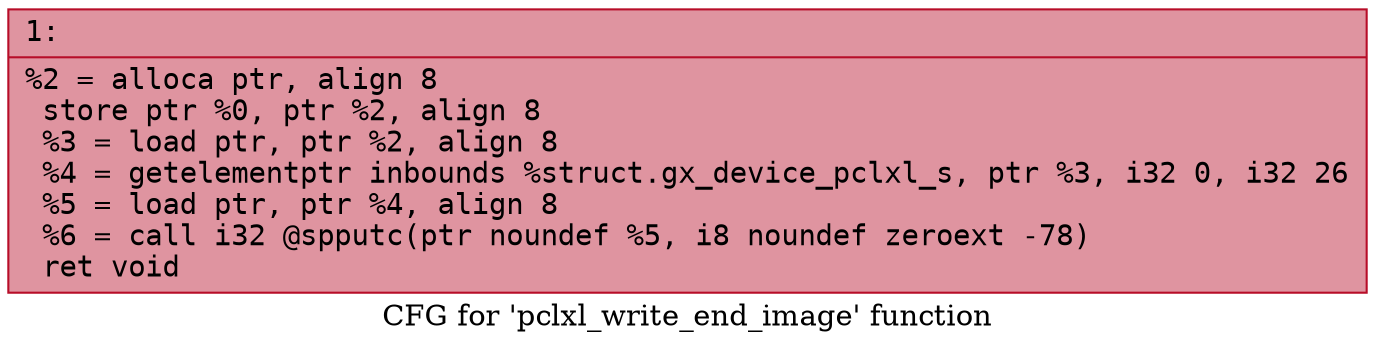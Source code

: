digraph "CFG for 'pclxl_write_end_image' function" {
	label="CFG for 'pclxl_write_end_image' function";

	Node0x600003badc20 [shape=record,color="#b70d28ff", style=filled, fillcolor="#b70d2870" fontname="Courier",label="{1:\l|  %2 = alloca ptr, align 8\l  store ptr %0, ptr %2, align 8\l  %3 = load ptr, ptr %2, align 8\l  %4 = getelementptr inbounds %struct.gx_device_pclxl_s, ptr %3, i32 0, i32 26\l  %5 = load ptr, ptr %4, align 8\l  %6 = call i32 @spputc(ptr noundef %5, i8 noundef zeroext -78)\l  ret void\l}"];
}
